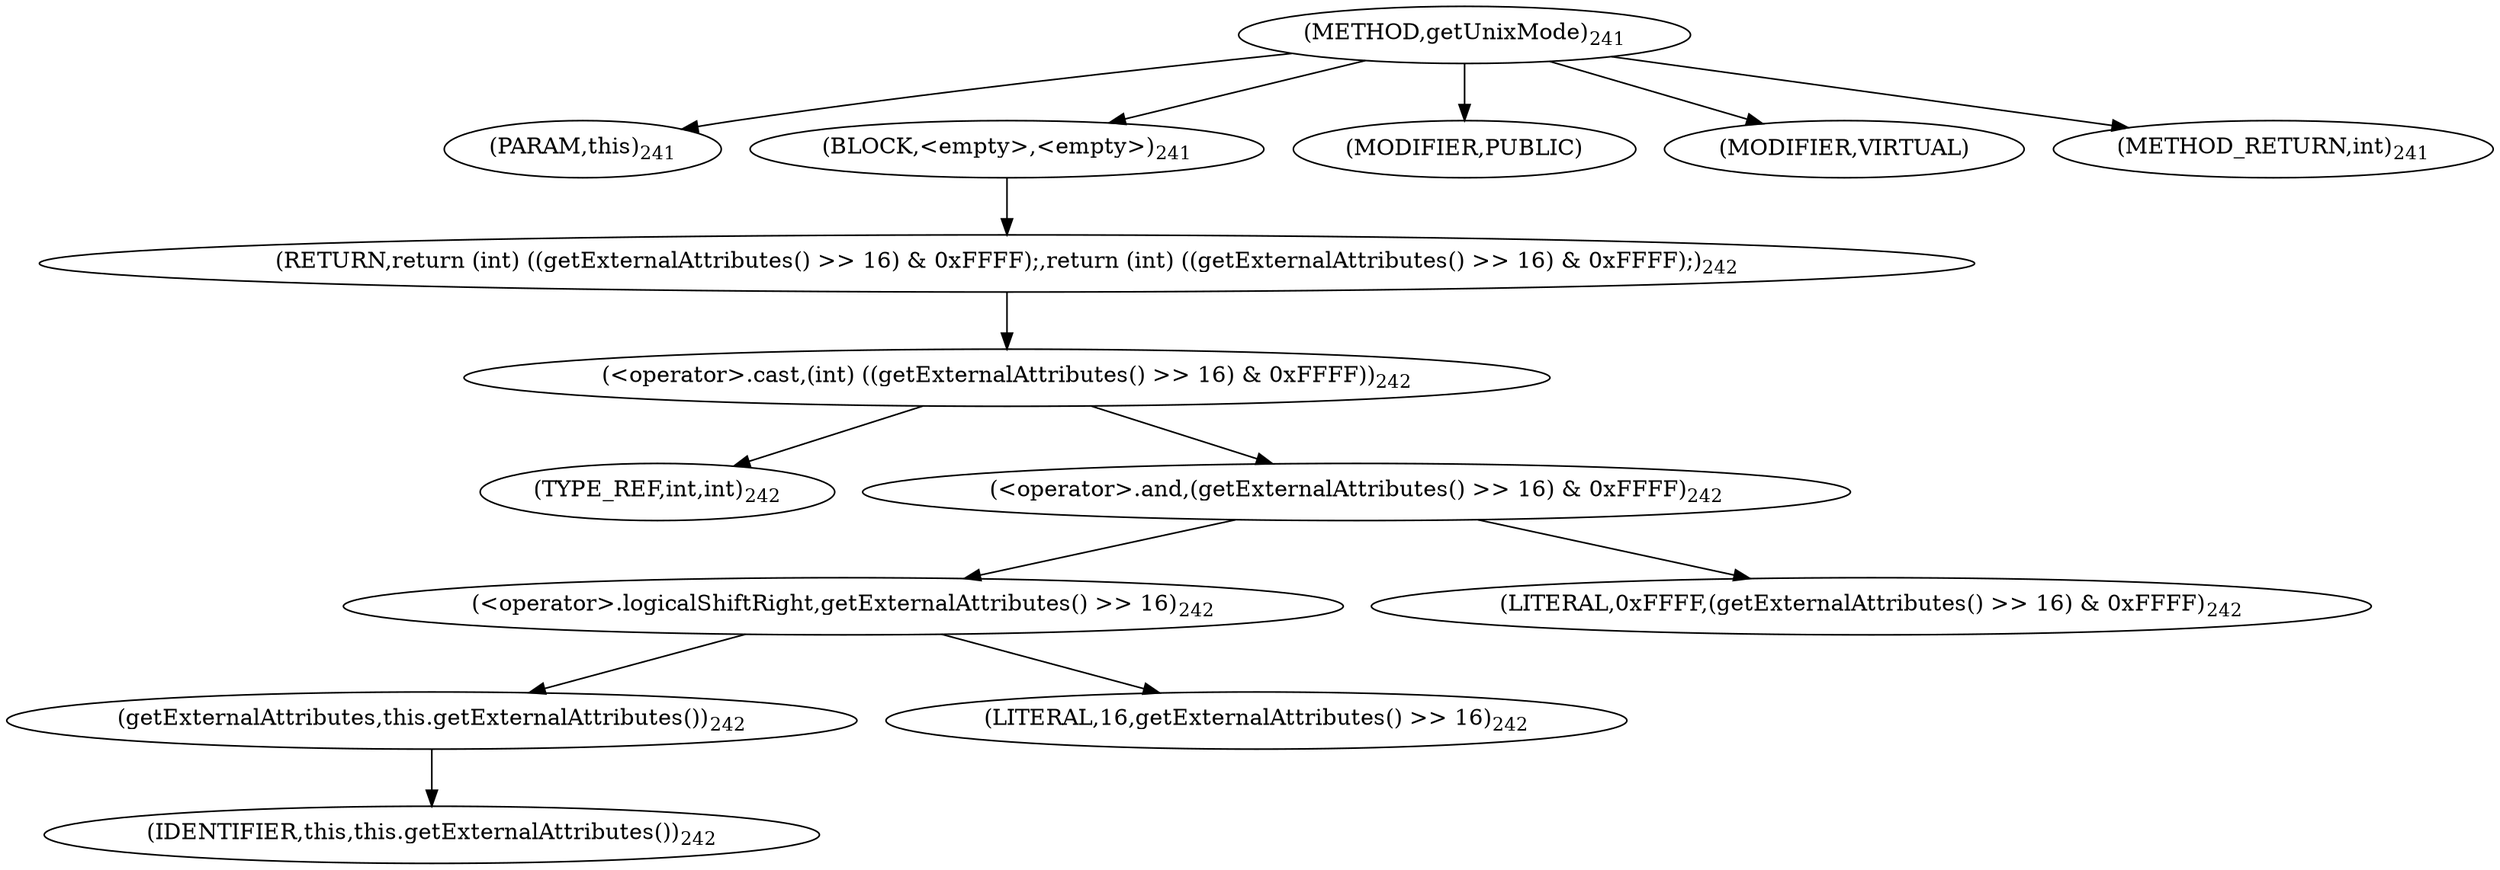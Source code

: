 digraph "getUnixMode" {  
"483" [label = <(METHOD,getUnixMode)<SUB>241</SUB>> ]
"37" [label = <(PARAM,this)<SUB>241</SUB>> ]
"484" [label = <(BLOCK,&lt;empty&gt;,&lt;empty&gt;)<SUB>241</SUB>> ]
"485" [label = <(RETURN,return (int) ((getExternalAttributes() &gt;&gt; 16) &amp; 0xFFFF);,return (int) ((getExternalAttributes() &gt;&gt; 16) &amp; 0xFFFF);)<SUB>242</SUB>> ]
"486" [label = <(&lt;operator&gt;.cast,(int) ((getExternalAttributes() &gt;&gt; 16) &amp; 0xFFFF))<SUB>242</SUB>> ]
"487" [label = <(TYPE_REF,int,int)<SUB>242</SUB>> ]
"488" [label = <(&lt;operator&gt;.and,(getExternalAttributes() &gt;&gt; 16) &amp; 0xFFFF)<SUB>242</SUB>> ]
"489" [label = <(&lt;operator&gt;.logicalShiftRight,getExternalAttributes() &gt;&gt; 16)<SUB>242</SUB>> ]
"490" [label = <(getExternalAttributes,this.getExternalAttributes())<SUB>242</SUB>> ]
"36" [label = <(IDENTIFIER,this,this.getExternalAttributes())<SUB>242</SUB>> ]
"491" [label = <(LITERAL,16,getExternalAttributes() &gt;&gt; 16)<SUB>242</SUB>> ]
"492" [label = <(LITERAL,0xFFFF,(getExternalAttributes() &gt;&gt; 16) &amp; 0xFFFF)<SUB>242</SUB>> ]
"493" [label = <(MODIFIER,PUBLIC)> ]
"494" [label = <(MODIFIER,VIRTUAL)> ]
"495" [label = <(METHOD_RETURN,int)<SUB>241</SUB>> ]
  "483" -> "37" 
  "483" -> "484" 
  "483" -> "493" 
  "483" -> "494" 
  "483" -> "495" 
  "484" -> "485" 
  "485" -> "486" 
  "486" -> "487" 
  "486" -> "488" 
  "488" -> "489" 
  "488" -> "492" 
  "489" -> "490" 
  "489" -> "491" 
  "490" -> "36" 
}
